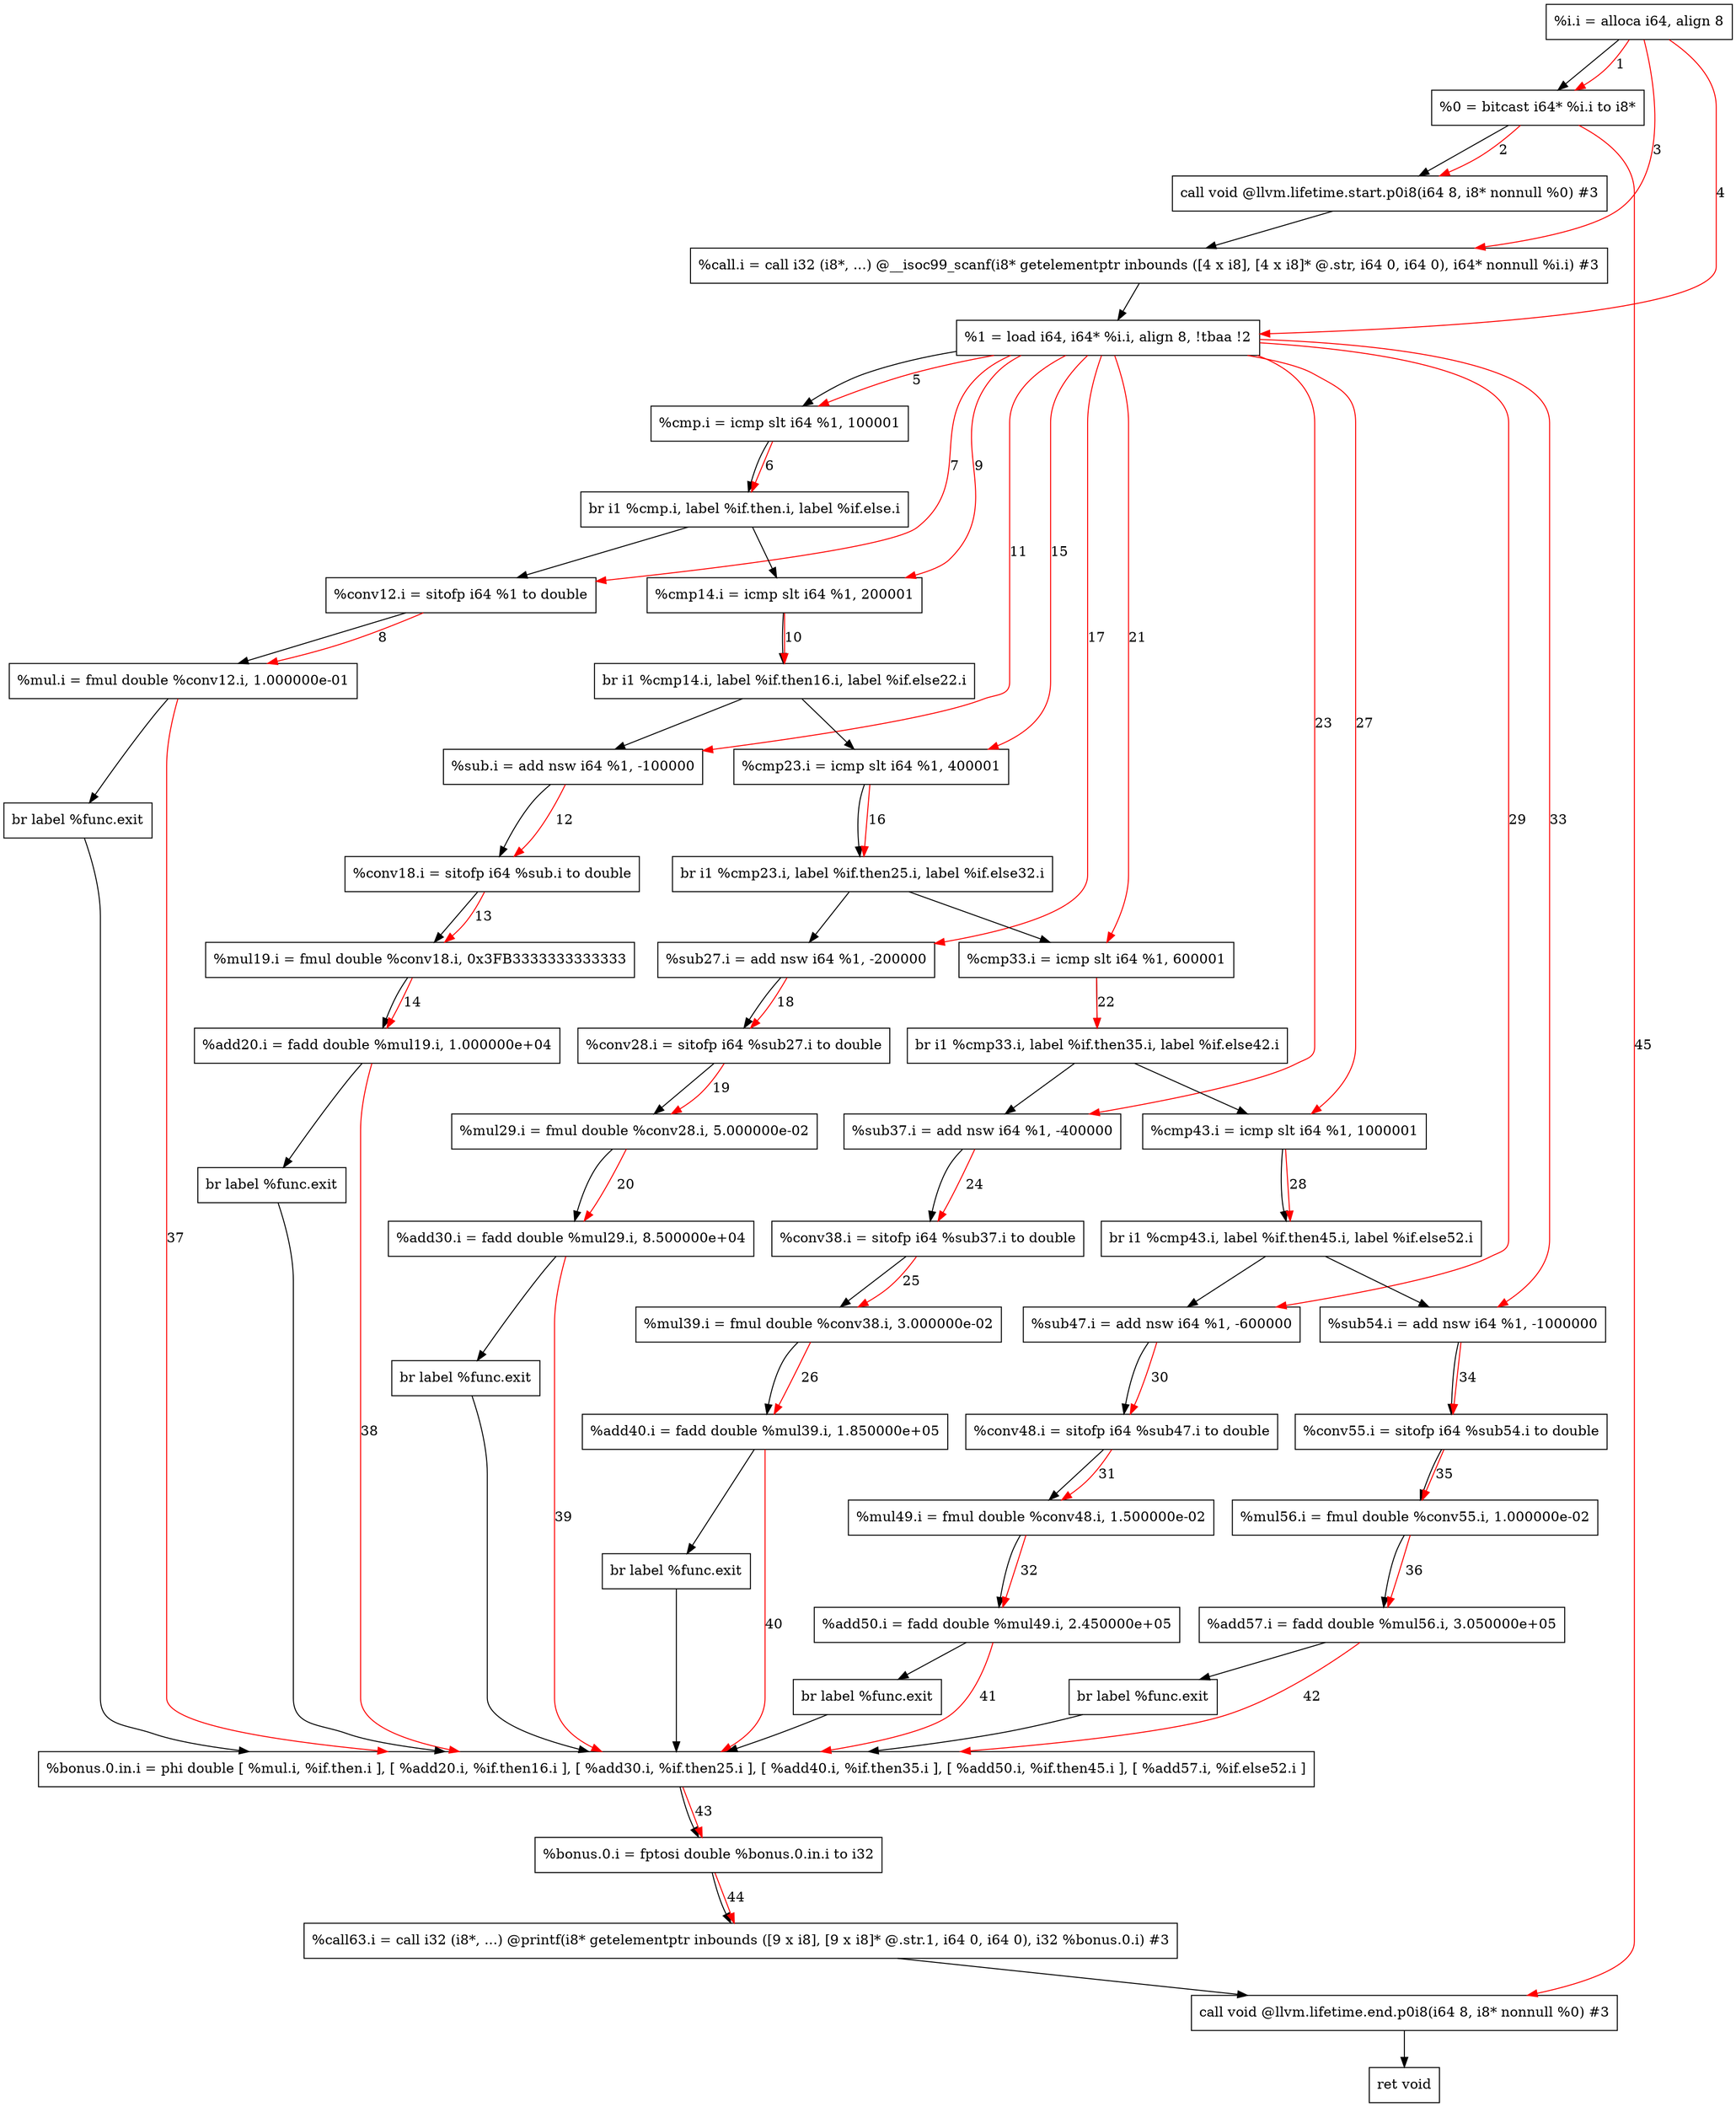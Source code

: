 digraph "CDFG for'main' function" {
	Node0x5617a2feede8[shape=record, label="  %i.i = alloca i64, align 8"]
	Node0x5617a2fea748[shape=record, label="  %0 = bitcast i64* %i.i to i8*"]
	Node0x5617a2fef828[shape=record, label="  call void @llvm.lifetime.start.p0i8(i64 8, i8* nonnull %0) #3"]
	Node0x5617a2fef918[shape=record, label="  %call.i = call i32 (i8*, ...) @__isoc99_scanf(i8* getelementptr inbounds ([4 x i8], [4 x i8]* @.str, i64 0, i64 0), i64* nonnull %i.i) #3"]
	Node0x5617a2fef9d8[shape=record, label="  %1 = load i64, i64* %i.i, align 8, !tbaa !2"]
	Node0x5617a2ff0080[shape=record, label="  %cmp.i = icmp slt i64 %1, 100001"]
	Node0x5617a2ff0268[shape=record, label="  br i1 %cmp.i, label %if.then.i, label %if.else.i"]
	Node0x5617a2ff0128[shape=record, label="  %conv12.i = sitofp i64 %1 to double"]
	Node0x5617a2ff0330[shape=record, label="  %mul.i = fmul double %conv12.i, 1.000000e-01"]
	Node0x5617a2ff0468[shape=record, label="  br label %func.exit"]
	Node0x5617a2ff04e0[shape=record, label="  %cmp14.i = icmp slt i64 %1, 200001"]
	Node0x5617a2ff06e8[shape=record, label="  br i1 %cmp14.i, label %if.then16.i, label %if.else22.i"]
	Node0x5617a2ff0760[shape=record, label="  %sub.i = add nsw i64 %1, -100000"]
	Node0x5617a2ff01d8[shape=record, label="  %conv18.i = sitofp i64 %sub.i to double"]
	Node0x5617a2ff09c0[shape=record, label="  %mul19.i = fmul double %conv18.i, 0x3FB3333333333333"]
	Node0x5617a2ff0a70[shape=record, label="  %add20.i = fadd double %mul19.i, 1.000000e+04"]
	Node0x5617a2ff0ac8[shape=record, label="  br label %func.exit"]
	Node0x5617a2ff0b40[shape=record, label="  %cmp23.i = icmp slt i64 %1, 400001"]
	Node0x5617a2ff0d48[shape=record, label="  br i1 %cmp23.i, label %if.then25.i, label %if.else32.i"]
	Node0x5617a2ff0dc0[shape=record, label="  %sub27.i = add nsw i64 %1, -200000"]
	Node0x5617a2ff0658[shape=record, label="  %conv28.i = sitofp i64 %sub27.i to double"]
	Node0x5617a2ff0ea0[shape=record, label="  %mul29.i = fmul double %conv28.i, 5.000000e-02"]
	Node0x5617a2ff0f30[shape=record, label="  %add30.i = fadd double %mul29.i, 8.500000e+04"]
	Node0x5617a2ff0f88[shape=record, label="  br label %func.exit"]
	Node0x5617a2ff1000[shape=record, label="  %cmp33.i = icmp slt i64 %1, 600001"]
	Node0x5617a2ff1528[shape=record, label="  br i1 %cmp33.i, label %if.then35.i, label %if.else42.i"]
	Node0x5617a2ff15a0[shape=record, label="  %sub37.i = add nsw i64 %1, -400000"]
	Node0x5617a2ff0cb8[shape=record, label="  %conv38.i = sitofp i64 %sub37.i to double"]
	Node0x5617a2ff1680[shape=record, label="  %mul39.i = fmul double %conv38.i, 3.000000e-02"]
	Node0x5617a2ff1710[shape=record, label="  %add40.i = fadd double %mul39.i, 1.850000e+05"]
	Node0x5617a2ff1768[shape=record, label="  br label %func.exit"]
	Node0x5617a2ff17e0[shape=record, label="  %cmp43.i = icmp slt i64 %1, 1000001"]
	Node0x5617a2ff19e8[shape=record, label="  br i1 %cmp43.i, label %if.then45.i, label %if.else52.i"]
	Node0x5617a2ff1a60[shape=record, label="  %sub47.i = add nsw i64 %1, -600000"]
	Node0x5617a2ff1498[shape=record, label="  %conv48.i = sitofp i64 %sub47.i to double"]
	Node0x5617a2ff1b40[shape=record, label="  %mul49.i = fmul double %conv48.i, 1.500000e-02"]
	Node0x5617a2ff1bd0[shape=record, label="  %add50.i = fadd double %mul49.i, 2.450000e+05"]
	Node0x5617a2ff1c28[shape=record, label="  br label %func.exit"]
	Node0x5617a2ff1ca0[shape=record, label="  %sub54.i = add nsw i64 %1, -1000000"]
	Node0x5617a2ff1958[shape=record, label="  %conv55.i = sitofp i64 %sub54.i to double"]
	Node0x5617a2ff1d80[shape=record, label="  %mul56.i = fmul double %conv55.i, 1.000000e-02"]
	Node0x5617a2ff1e10[shape=record, label="  %add57.i = fadd double %mul56.i, 3.050000e+05"]
	Node0x5617a2ff1e68[shape=record, label="  br label %func.exit"]
	Node0x5617a2ff1eb8[shape=record, label="  %bonus.0.in.i = phi double [ %mul.i, %if.then.i ], [ %add20.i, %if.then16.i ], [ %add30.i, %if.then25.i ], [ %add40.i, %if.then35.i ], [ %add50.i, %if.then45.i ], [ %add57.i, %if.else52.i ]"]
	Node0x5617a2ff0408[shape=record, label="  %bonus.0.i = fptosi double %bonus.0.in.i to i32"]
	Node0x5617a2ff2098[shape=record, label="  %call63.i = call i32 (i8*, ...) @printf(i8* getelementptr inbounds ([9 x i8], [9 x i8]* @.str.1, i64 0, i64 0), i32 %bonus.0.i) #3"]
	Node0x5617a2fee548[shape=record, label="  call void @llvm.lifetime.end.p0i8(i64 8, i8* nonnull %0) #3"]
	Node0x5617a2fee5f0[shape=record, label="  ret void"]
	Node0x5617a2feede8 -> Node0x5617a2fea748
	Node0x5617a2fea748 -> Node0x5617a2fef828
	Node0x5617a2fef828 -> Node0x5617a2fef918
	Node0x5617a2fef918 -> Node0x5617a2fef9d8
	Node0x5617a2fef9d8 -> Node0x5617a2ff0080
	Node0x5617a2ff0080 -> Node0x5617a2ff0268
	Node0x5617a2ff0268 -> Node0x5617a2ff0128
	Node0x5617a2ff0268 -> Node0x5617a2ff04e0
	Node0x5617a2ff0128 -> Node0x5617a2ff0330
	Node0x5617a2ff0330 -> Node0x5617a2ff0468
	Node0x5617a2ff0468 -> Node0x5617a2ff1eb8
	Node0x5617a2ff04e0 -> Node0x5617a2ff06e8
	Node0x5617a2ff06e8 -> Node0x5617a2ff0760
	Node0x5617a2ff06e8 -> Node0x5617a2ff0b40
	Node0x5617a2ff0760 -> Node0x5617a2ff01d8
	Node0x5617a2ff01d8 -> Node0x5617a2ff09c0
	Node0x5617a2ff09c0 -> Node0x5617a2ff0a70
	Node0x5617a2ff0a70 -> Node0x5617a2ff0ac8
	Node0x5617a2ff0ac8 -> Node0x5617a2ff1eb8
	Node0x5617a2ff0b40 -> Node0x5617a2ff0d48
	Node0x5617a2ff0d48 -> Node0x5617a2ff0dc0
	Node0x5617a2ff0d48 -> Node0x5617a2ff1000
	Node0x5617a2ff0dc0 -> Node0x5617a2ff0658
	Node0x5617a2ff0658 -> Node0x5617a2ff0ea0
	Node0x5617a2ff0ea0 -> Node0x5617a2ff0f30
	Node0x5617a2ff0f30 -> Node0x5617a2ff0f88
	Node0x5617a2ff0f88 -> Node0x5617a2ff1eb8
	Node0x5617a2ff1000 -> Node0x5617a2ff1528
	Node0x5617a2ff1528 -> Node0x5617a2ff15a0
	Node0x5617a2ff1528 -> Node0x5617a2ff17e0
	Node0x5617a2ff15a0 -> Node0x5617a2ff0cb8
	Node0x5617a2ff0cb8 -> Node0x5617a2ff1680
	Node0x5617a2ff1680 -> Node0x5617a2ff1710
	Node0x5617a2ff1710 -> Node0x5617a2ff1768
	Node0x5617a2ff1768 -> Node0x5617a2ff1eb8
	Node0x5617a2ff17e0 -> Node0x5617a2ff19e8
	Node0x5617a2ff19e8 -> Node0x5617a2ff1a60
	Node0x5617a2ff19e8 -> Node0x5617a2ff1ca0
	Node0x5617a2ff1a60 -> Node0x5617a2ff1498
	Node0x5617a2ff1498 -> Node0x5617a2ff1b40
	Node0x5617a2ff1b40 -> Node0x5617a2ff1bd0
	Node0x5617a2ff1bd0 -> Node0x5617a2ff1c28
	Node0x5617a2ff1c28 -> Node0x5617a2ff1eb8
	Node0x5617a2ff1ca0 -> Node0x5617a2ff1958
	Node0x5617a2ff1958 -> Node0x5617a2ff1d80
	Node0x5617a2ff1d80 -> Node0x5617a2ff1e10
	Node0x5617a2ff1e10 -> Node0x5617a2ff1e68
	Node0x5617a2ff1e68 -> Node0x5617a2ff1eb8
	Node0x5617a2ff1eb8 -> Node0x5617a2ff0408
	Node0x5617a2ff0408 -> Node0x5617a2ff2098
	Node0x5617a2ff2098 -> Node0x5617a2fee548
	Node0x5617a2fee548 -> Node0x5617a2fee5f0
edge [color=red]
	Node0x5617a2feede8 -> Node0x5617a2fea748[label="1"]
	Node0x5617a2fea748 -> Node0x5617a2fef828[label="2"]
	Node0x5617a2feede8 -> Node0x5617a2fef918[label="3"]
	Node0x5617a2feede8 -> Node0x5617a2fef9d8[label="4"]
	Node0x5617a2fef9d8 -> Node0x5617a2ff0080[label="5"]
	Node0x5617a2ff0080 -> Node0x5617a2ff0268[label="6"]
	Node0x5617a2fef9d8 -> Node0x5617a2ff0128[label="7"]
	Node0x5617a2ff0128 -> Node0x5617a2ff0330[label="8"]
	Node0x5617a2fef9d8 -> Node0x5617a2ff04e0[label="9"]
	Node0x5617a2ff04e0 -> Node0x5617a2ff06e8[label="10"]
	Node0x5617a2fef9d8 -> Node0x5617a2ff0760[label="11"]
	Node0x5617a2ff0760 -> Node0x5617a2ff01d8[label="12"]
	Node0x5617a2ff01d8 -> Node0x5617a2ff09c0[label="13"]
	Node0x5617a2ff09c0 -> Node0x5617a2ff0a70[label="14"]
	Node0x5617a2fef9d8 -> Node0x5617a2ff0b40[label="15"]
	Node0x5617a2ff0b40 -> Node0x5617a2ff0d48[label="16"]
	Node0x5617a2fef9d8 -> Node0x5617a2ff0dc0[label="17"]
	Node0x5617a2ff0dc0 -> Node0x5617a2ff0658[label="18"]
	Node0x5617a2ff0658 -> Node0x5617a2ff0ea0[label="19"]
	Node0x5617a2ff0ea0 -> Node0x5617a2ff0f30[label="20"]
	Node0x5617a2fef9d8 -> Node0x5617a2ff1000[label="21"]
	Node0x5617a2ff1000 -> Node0x5617a2ff1528[label="22"]
	Node0x5617a2fef9d8 -> Node0x5617a2ff15a0[label="23"]
	Node0x5617a2ff15a0 -> Node0x5617a2ff0cb8[label="24"]
	Node0x5617a2ff0cb8 -> Node0x5617a2ff1680[label="25"]
	Node0x5617a2ff1680 -> Node0x5617a2ff1710[label="26"]
	Node0x5617a2fef9d8 -> Node0x5617a2ff17e0[label="27"]
	Node0x5617a2ff17e0 -> Node0x5617a2ff19e8[label="28"]
	Node0x5617a2fef9d8 -> Node0x5617a2ff1a60[label="29"]
	Node0x5617a2ff1a60 -> Node0x5617a2ff1498[label="30"]
	Node0x5617a2ff1498 -> Node0x5617a2ff1b40[label="31"]
	Node0x5617a2ff1b40 -> Node0x5617a2ff1bd0[label="32"]
	Node0x5617a2fef9d8 -> Node0x5617a2ff1ca0[label="33"]
	Node0x5617a2ff1ca0 -> Node0x5617a2ff1958[label="34"]
	Node0x5617a2ff1958 -> Node0x5617a2ff1d80[label="35"]
	Node0x5617a2ff1d80 -> Node0x5617a2ff1e10[label="36"]
	Node0x5617a2ff0330 -> Node0x5617a2ff1eb8[label="37"]
	Node0x5617a2ff0a70 -> Node0x5617a2ff1eb8[label="38"]
	Node0x5617a2ff0f30 -> Node0x5617a2ff1eb8[label="39"]
	Node0x5617a2ff1710 -> Node0x5617a2ff1eb8[label="40"]
	Node0x5617a2ff1bd0 -> Node0x5617a2ff1eb8[label="41"]
	Node0x5617a2ff1e10 -> Node0x5617a2ff1eb8[label="42"]
	Node0x5617a2ff1eb8 -> Node0x5617a2ff0408[label="43"]
	Node0x5617a2ff0408 -> Node0x5617a2ff2098[label="44"]
	Node0x5617a2fea748 -> Node0x5617a2fee548[label="45"]
}
